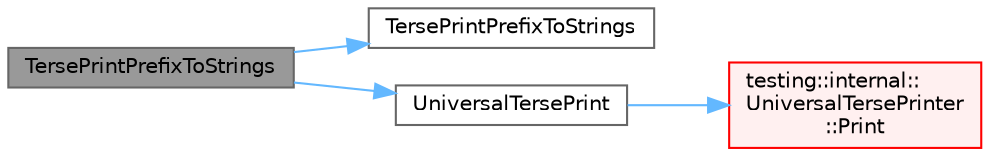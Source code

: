 digraph "TersePrintPrefixToStrings"
{
 // LATEX_PDF_SIZE
  bgcolor="transparent";
  edge [fontname=Helvetica,fontsize=10,labelfontname=Helvetica,labelfontsize=10];
  node [fontname=Helvetica,fontsize=10,shape=box,height=0.2,width=0.4];
  rankdir="LR";
  Node1 [id="Node000001",label="TersePrintPrefixToStrings",height=0.2,width=0.4,color="gray40", fillcolor="grey60", style="filled", fontcolor="black",tooltip=" "];
  Node1 -> Node2 [id="edge1_Node000001_Node000002",color="steelblue1",style="solid",tooltip=" "];
  Node2 [id="Node000002",label="TersePrintPrefixToStrings",height=0.2,width=0.4,color="grey40", fillcolor="white", style="filled",URL="$namespacetesting_1_1internal.html#afa3c71f13dff2b685b8392ab34c0ebb1",tooltip=" "];
  Node1 -> Node3 [id="edge2_Node000001_Node000003",color="steelblue1",style="solid",tooltip=" "];
  Node3 [id="Node000003",label="UniversalTersePrint",height=0.2,width=0.4,color="grey40", fillcolor="white", style="filled",URL="$namespacetesting_1_1internal.html#a2bcae88737b778811c558dd1f6c7f5b6",tooltip=" "];
  Node3 -> Node4 [id="edge3_Node000003_Node000004",color="steelblue1",style="solid",tooltip=" "];
  Node4 [id="Node000004",label="testing::internal::\lUniversalTersePrinter\l::Print",height=0.2,width=0.4,color="red", fillcolor="#FFF0F0", style="filled",URL="$classtesting_1_1internal_1_1_universal_terse_printer.html#ac137bd6f09f642f1cd84e6da21383ff0",tooltip=" "];
}
